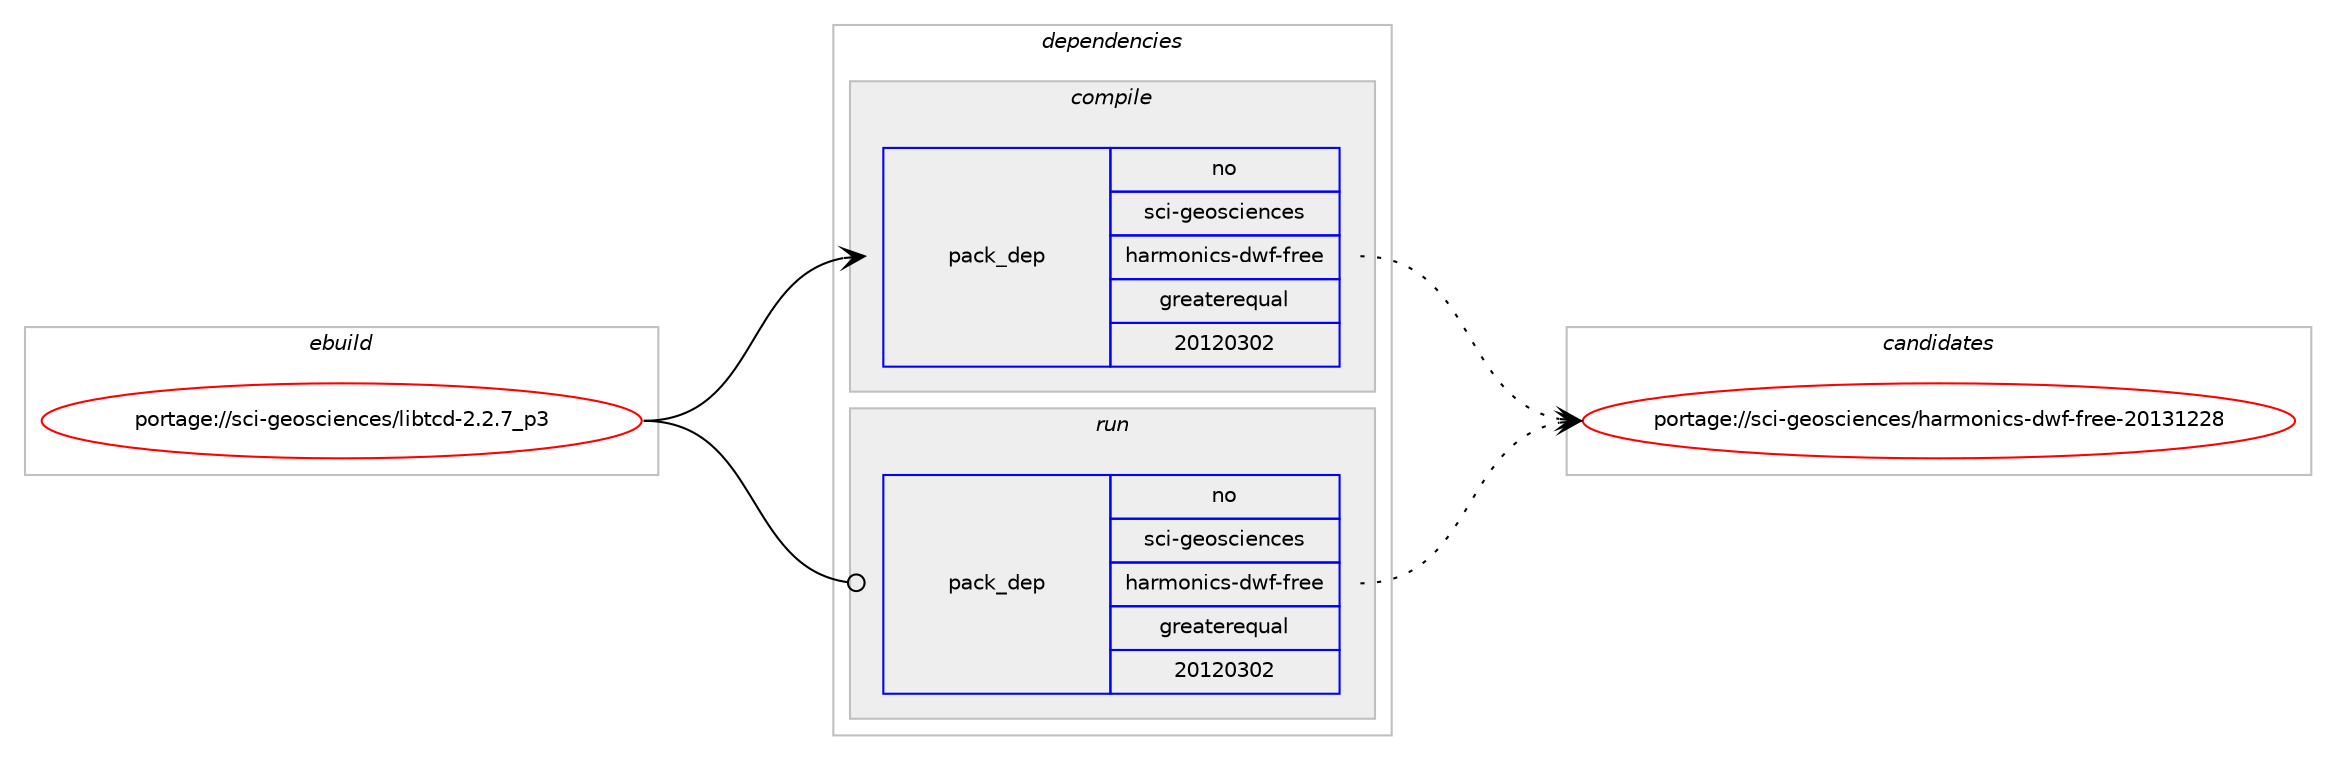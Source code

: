 digraph prolog {

# *************
# Graph options
# *************

newrank=true;
concentrate=true;
compound=true;
graph [rankdir=LR,fontname=Helvetica,fontsize=10,ranksep=1.5];#, ranksep=2.5, nodesep=0.2];
edge  [arrowhead=vee];
node  [fontname=Helvetica,fontsize=10];

# **********
# The ebuild
# **********

subgraph cluster_leftcol {
color=gray;
rank=same;
label=<<i>ebuild</i>>;
id [label="portage://sci-geosciences/libtcd-2.2.7_p3", color=red, width=4, href="../sci-geosciences/libtcd-2.2.7_p3.svg"];
}

# ****************
# The dependencies
# ****************

subgraph cluster_midcol {
color=gray;
label=<<i>dependencies</i>>;
subgraph cluster_compile {
fillcolor="#eeeeee";
style=filled;
label=<<i>compile</i>>;
subgraph pack1070 {
dependency3246 [label=<<TABLE BORDER="0" CELLBORDER="1" CELLSPACING="0" CELLPADDING="4" WIDTH="220"><TR><TD ROWSPAN="6" CELLPADDING="30">pack_dep</TD></TR><TR><TD WIDTH="110">no</TD></TR><TR><TD>sci-geosciences</TD></TR><TR><TD>harmonics-dwf-free</TD></TR><TR><TD>greaterequal</TD></TR><TR><TD>20120302</TD></TR></TABLE>>, shape=none, color=blue];
}
id:e -> dependency3246:w [weight=20,style="solid",arrowhead="vee"];
}
subgraph cluster_compileandrun {
fillcolor="#eeeeee";
style=filled;
label=<<i>compile and run</i>>;
}
subgraph cluster_run {
fillcolor="#eeeeee";
style=filled;
label=<<i>run</i>>;
subgraph pack1071 {
dependency3247 [label=<<TABLE BORDER="0" CELLBORDER="1" CELLSPACING="0" CELLPADDING="4" WIDTH="220"><TR><TD ROWSPAN="6" CELLPADDING="30">pack_dep</TD></TR><TR><TD WIDTH="110">no</TD></TR><TR><TD>sci-geosciences</TD></TR><TR><TD>harmonics-dwf-free</TD></TR><TR><TD>greaterequal</TD></TR><TR><TD>20120302</TD></TR></TABLE>>, shape=none, color=blue];
}
id:e -> dependency3247:w [weight=20,style="solid",arrowhead="odot"];
}
}

# **************
# The candidates
# **************

subgraph cluster_choices {
rank=same;
color=gray;
label=<<i>candidates</i>>;

subgraph choice1070 {
color=black;
nodesep=1;
choice115991054510310111111599105101110991011154710497114109111110105991154510011910245102114101101455048495149505056 [label="portage://sci-geosciences/harmonics-dwf-free-20131228", color=red, width=4,href="../sci-geosciences/harmonics-dwf-free-20131228.svg"];
dependency3246:e -> choice115991054510310111111599105101110991011154710497114109111110105991154510011910245102114101101455048495149505056:w [style=dotted,weight="100"];
}
subgraph choice1071 {
color=black;
nodesep=1;
choice115991054510310111111599105101110991011154710497114109111110105991154510011910245102114101101455048495149505056 [label="portage://sci-geosciences/harmonics-dwf-free-20131228", color=red, width=4,href="../sci-geosciences/harmonics-dwf-free-20131228.svg"];
dependency3247:e -> choice115991054510310111111599105101110991011154710497114109111110105991154510011910245102114101101455048495149505056:w [style=dotted,weight="100"];
}
}

}
